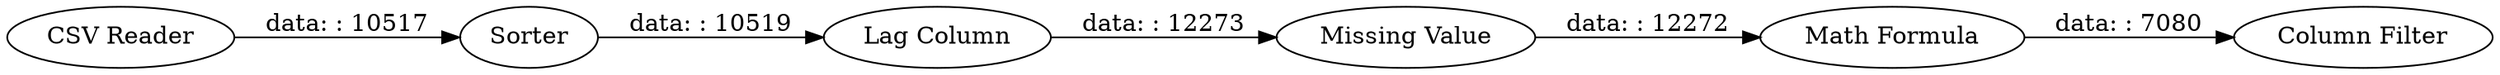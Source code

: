 digraph {
	"-6339888611102328304_6" [label="Missing Value"]
	"-6339888611102328304_4" [label="Column Filter"]
	"-6339888611102328304_1" [label="CSV Reader"]
	"-6339888611102328304_2" [label="Lag Column"]
	"-6339888611102328304_3" [label="Math Formula"]
	"-6339888611102328304_5" [label=Sorter]
	"-6339888611102328304_6" -> "-6339888611102328304_3" [label="data: : 12272"]
	"-6339888611102328304_2" -> "-6339888611102328304_6" [label="data: : 12273"]
	"-6339888611102328304_1" -> "-6339888611102328304_5" [label="data: : 10517"]
	"-6339888611102328304_5" -> "-6339888611102328304_2" [label="data: : 10519"]
	"-6339888611102328304_3" -> "-6339888611102328304_4" [label="data: : 7080"]
	rankdir=LR
}
